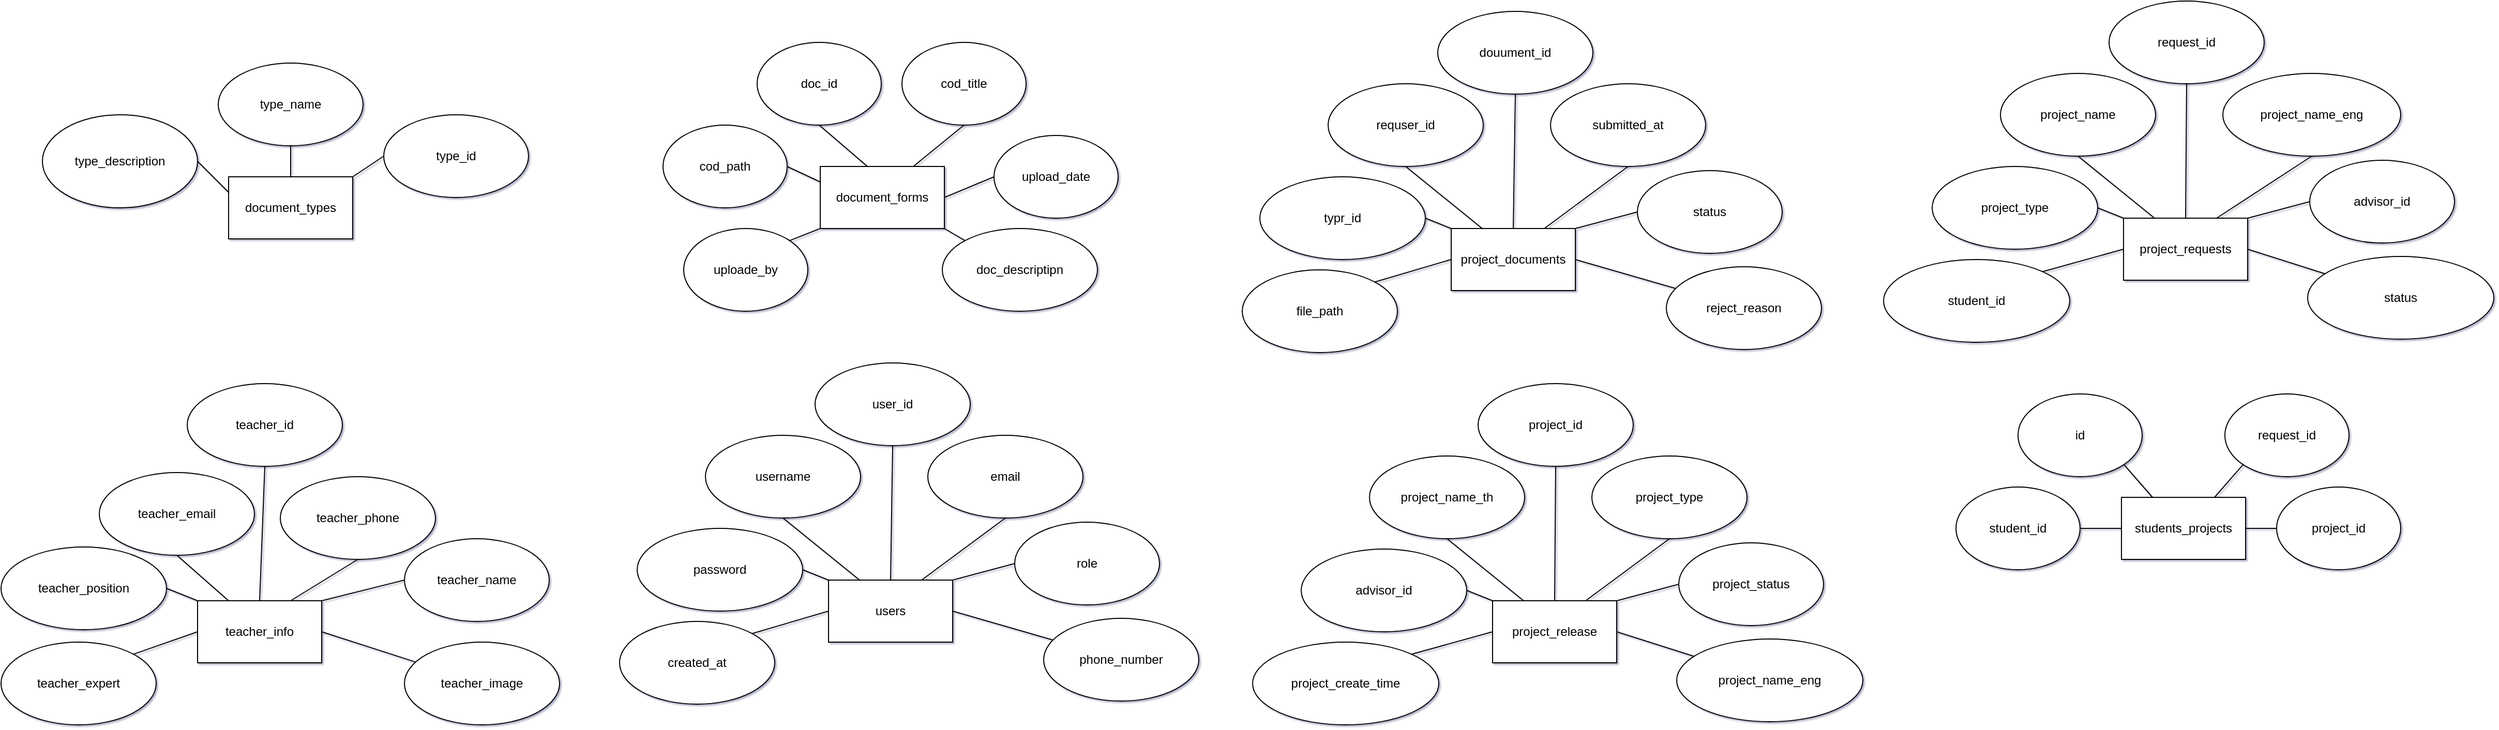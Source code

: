 <mxfile version="25.0.3">
  <diagram id="R2lEEEUBdFMjLlhIrx00" name="Page-1">
    <mxGraphModel dx="1202" dy="408" grid="1" gridSize="10" guides="0" tooltips="1" connect="1" arrows="1" fold="1" page="0" pageScale="1" pageWidth="827" pageHeight="1169" math="0" shadow="1" extFonts="Permanent Marker^https://fonts.googleapis.com/css?family=Permanent+Marker">
      <root>
        <mxCell id="0" />
        <mxCell id="1" parent="0" />
        <mxCell id="ESzOXi0CgvDct79OvY_y-1" value="document_types" style="rounded=0;whiteSpace=wrap;" vertex="1" parent="1">
          <mxGeometry x="-10" y="330" width="120" height="60" as="geometry" />
        </mxCell>
        <mxCell id="ESzOXi0CgvDct79OvY_y-27" value="" style="rounded=0;orthogonalLoop=1;jettySize=auto;exitX=1;exitY=0.5;exitDx=0;exitDy=0;endArrow=none;endFill=0;" edge="1" parent="1" source="ESzOXi0CgvDct79OvY_y-2" target="ESzOXi0CgvDct79OvY_y-18">
          <mxGeometry relative="1" as="geometry" />
        </mxCell>
        <mxCell id="ESzOXi0CgvDct79OvY_y-2" value="teacher_info" style="rounded=0;whiteSpace=wrap;" vertex="1" parent="1">
          <mxGeometry x="-40" y="740" width="120" height="60" as="geometry" />
        </mxCell>
        <mxCell id="ESzOXi0CgvDct79OvY_y-8" value="students_projects" style="rounded=0;whiteSpace=wrap;" vertex="1" parent="1">
          <mxGeometry x="1820" y="640" width="120" height="60" as="geometry" />
        </mxCell>
        <mxCell id="ESzOXi0CgvDct79OvY_y-30" value="" style="rounded=0;orthogonalLoop=1;jettySize=auto;exitX=0;exitY=0.5;exitDx=0;exitDy=0;entryX=1;entryY=0;entryDx=0;entryDy=0;endArrow=none;endFill=0;" edge="1" parent="1" source="ESzOXi0CgvDct79OvY_y-9" target="ESzOXi0CgvDct79OvY_y-1">
          <mxGeometry relative="1" as="geometry" />
        </mxCell>
        <mxCell id="ESzOXi0CgvDct79OvY_y-9" value="type_id" style="ellipse;whiteSpace=wrap;" vertex="1" parent="1">
          <mxGeometry x="140" y="270" width="140" height="80" as="geometry" />
        </mxCell>
        <mxCell id="ESzOXi0CgvDct79OvY_y-29" value="" style="rounded=0;orthogonalLoop=1;jettySize=auto;exitX=0.5;exitY=1;exitDx=0;exitDy=0;entryX=0.5;entryY=0;entryDx=0;entryDy=0;endArrow=none;endFill=0;" edge="1" parent="1" source="ESzOXi0CgvDct79OvY_y-10" target="ESzOXi0CgvDct79OvY_y-1">
          <mxGeometry relative="1" as="geometry" />
        </mxCell>
        <mxCell id="ESzOXi0CgvDct79OvY_y-10" value="type_name" style="ellipse;whiteSpace=wrap;" vertex="1" parent="1">
          <mxGeometry x="-20" y="220" width="140" height="80" as="geometry" />
        </mxCell>
        <mxCell id="ESzOXi0CgvDct79OvY_y-15" value="" style="rounded=0;orthogonalLoop=1;jettySize=auto;exitX=1;exitY=0.5;exitDx=0;exitDy=0;entryX=0;entryY=0.25;entryDx=0;entryDy=0;endArrow=none;endFill=0;" edge="1" parent="1" source="ESzOXi0CgvDct79OvY_y-11" target="ESzOXi0CgvDct79OvY_y-1">
          <mxGeometry relative="1" as="geometry" />
        </mxCell>
        <mxCell id="ESzOXi0CgvDct79OvY_y-11" value="type_description" style="ellipse;whiteSpace=wrap;" vertex="1" parent="1">
          <mxGeometry x="-190" y="270" width="150" height="90" as="geometry" />
        </mxCell>
        <mxCell id="ESzOXi0CgvDct79OvY_y-31" value="" style="rounded=0;orthogonalLoop=1;jettySize=auto;exitX=0.5;exitY=1;exitDx=0;exitDy=0;entryX=0.75;entryY=0;entryDx=0;entryDy=0;endArrow=none;endFill=0;" edge="1" parent="1" source="ESzOXi0CgvDct79OvY_y-12" target="ESzOXi0CgvDct79OvY_y-2">
          <mxGeometry relative="1" as="geometry" />
        </mxCell>
        <mxCell id="ESzOXi0CgvDct79OvY_y-12" value="teacher_phone" style="ellipse;whiteSpace=wrap;" vertex="1" parent="1">
          <mxGeometry x="40" y="620" width="150" height="80" as="geometry" />
        </mxCell>
        <mxCell id="ESzOXi0CgvDct79OvY_y-32" value="" style="rounded=0;orthogonalLoop=1;jettySize=auto;exitX=0.5;exitY=1;exitDx=0;exitDy=0;entryX=0.25;entryY=0;entryDx=0;entryDy=0;endArrow=none;endFill=0;" edge="1" parent="1" source="ESzOXi0CgvDct79OvY_y-16" target="ESzOXi0CgvDct79OvY_y-2">
          <mxGeometry relative="1" as="geometry" />
        </mxCell>
        <mxCell id="ESzOXi0CgvDct79OvY_y-16" value="teacher_email" style="ellipse;whiteSpace=wrap;" vertex="1" parent="1">
          <mxGeometry x="-135" y="616" width="150" height="80" as="geometry" />
        </mxCell>
        <mxCell id="ESzOXi0CgvDct79OvY_y-25" value="" style="rounded=0;orthogonalLoop=1;jettySize=auto;exitX=0;exitY=0.5;exitDx=0;exitDy=0;entryX=1;entryY=0;entryDx=0;entryDy=0;endArrow=none;endFill=0;" edge="1" parent="1" source="ESzOXi0CgvDct79OvY_y-17" target="ESzOXi0CgvDct79OvY_y-2">
          <mxGeometry relative="1" as="geometry" />
        </mxCell>
        <mxCell id="ESzOXi0CgvDct79OvY_y-17" value="teacher_name" style="ellipse;whiteSpace=wrap;" vertex="1" parent="1">
          <mxGeometry x="160" y="680" width="140" height="80" as="geometry" />
        </mxCell>
        <mxCell id="ESzOXi0CgvDct79OvY_y-18" value="teacher_image" style="ellipse;whiteSpace=wrap;" vertex="1" parent="1">
          <mxGeometry x="160" y="780" width="150" height="80" as="geometry" />
        </mxCell>
        <mxCell id="ESzOXi0CgvDct79OvY_y-23" value="" style="rounded=0;orthogonalLoop=1;jettySize=auto;exitX=1;exitY=0.5;exitDx=0;exitDy=0;entryX=0;entryY=0;entryDx=0;entryDy=0;endArrow=none;endFill=0;" edge="1" parent="1" source="ESzOXi0CgvDct79OvY_y-19" target="ESzOXi0CgvDct79OvY_y-2">
          <mxGeometry relative="1" as="geometry" />
        </mxCell>
        <mxCell id="ESzOXi0CgvDct79OvY_y-19" value="teacher_position" style="ellipse;whiteSpace=wrap;" vertex="1" parent="1">
          <mxGeometry x="-230" y="688" width="160" height="80" as="geometry" />
        </mxCell>
        <mxCell id="ESzOXi0CgvDct79OvY_y-26" value="" style="rounded=0;orthogonalLoop=1;jettySize=auto;exitX=1;exitY=0;exitDx=0;exitDy=0;entryX=0;entryY=0.5;entryDx=0;entryDy=0;endArrow=none;endFill=0;" edge="1" parent="1" source="ESzOXi0CgvDct79OvY_y-20" target="ESzOXi0CgvDct79OvY_y-2">
          <mxGeometry relative="1" as="geometry" />
        </mxCell>
        <mxCell id="ESzOXi0CgvDct79OvY_y-20" value="teacher_expert" style="ellipse;whiteSpace=wrap;" vertex="1" parent="1">
          <mxGeometry x="-230" y="780" width="150" height="80" as="geometry" />
        </mxCell>
        <mxCell id="ESzOXi0CgvDct79OvY_y-28" value="" style="rounded=0;orthogonalLoop=1;jettySize=auto;exitX=0.5;exitY=1;exitDx=0;exitDy=0;entryX=0.5;entryY=0;entryDx=0;entryDy=0;endArrow=none;endFill=0;" edge="1" parent="1" source="ESzOXi0CgvDct79OvY_y-21" target="ESzOXi0CgvDct79OvY_y-2">
          <mxGeometry relative="1" as="geometry" />
        </mxCell>
        <mxCell id="ESzOXi0CgvDct79OvY_y-21" value="teacher_id" style="ellipse;whiteSpace=wrap;" vertex="1" parent="1">
          <mxGeometry x="-50" y="530" width="150" height="80" as="geometry" />
        </mxCell>
        <mxCell id="ESzOXi0CgvDct79OvY_y-34" value="" style="rounded=0;orthogonalLoop=1;jettySize=auto;exitX=1;exitY=0.5;exitDx=0;exitDy=0;endArrow=none;endFill=0;" edge="1" parent="1" source="ESzOXi0CgvDct79OvY_y-35" target="ESzOXi0CgvDct79OvY_y-42">
          <mxGeometry relative="1" as="geometry" />
        </mxCell>
        <mxCell id="ESzOXi0CgvDct79OvY_y-35" value="users" style="rounded=0;whiteSpace=wrap;" vertex="1" parent="1">
          <mxGeometry x="570" y="720" width="120" height="60" as="geometry" />
        </mxCell>
        <mxCell id="ESzOXi0CgvDct79OvY_y-36" value="" style="rounded=0;orthogonalLoop=1;jettySize=auto;exitX=0.5;exitY=1;exitDx=0;exitDy=0;entryX=0.75;entryY=0;entryDx=0;entryDy=0;endArrow=none;endFill=0;" edge="1" parent="1" source="ESzOXi0CgvDct79OvY_y-37" target="ESzOXi0CgvDct79OvY_y-35">
          <mxGeometry relative="1" as="geometry" />
        </mxCell>
        <mxCell id="ESzOXi0CgvDct79OvY_y-37" value="email" style="ellipse;whiteSpace=wrap;" vertex="1" parent="1">
          <mxGeometry x="666" y="580" width="150" height="80" as="geometry" />
        </mxCell>
        <mxCell id="ESzOXi0CgvDct79OvY_y-38" value="" style="rounded=0;orthogonalLoop=1;jettySize=auto;exitX=0.5;exitY=1;exitDx=0;exitDy=0;entryX=0.25;entryY=0;entryDx=0;entryDy=0;endArrow=none;endFill=0;" edge="1" parent="1" source="ESzOXi0CgvDct79OvY_y-39" target="ESzOXi0CgvDct79OvY_y-35">
          <mxGeometry relative="1" as="geometry" />
        </mxCell>
        <mxCell id="ESzOXi0CgvDct79OvY_y-39" value="username" style="ellipse;whiteSpace=wrap;" vertex="1" parent="1">
          <mxGeometry x="451" y="580" width="150" height="80" as="geometry" />
        </mxCell>
        <mxCell id="ESzOXi0CgvDct79OvY_y-40" value="" style="rounded=0;orthogonalLoop=1;jettySize=auto;exitX=0;exitY=0.5;exitDx=0;exitDy=0;entryX=1;entryY=0;entryDx=0;entryDy=0;endArrow=none;endFill=0;" edge="1" parent="1" source="ESzOXi0CgvDct79OvY_y-41" target="ESzOXi0CgvDct79OvY_y-35">
          <mxGeometry relative="1" as="geometry" />
        </mxCell>
        <mxCell id="ESzOXi0CgvDct79OvY_y-41" value="role" style="ellipse;whiteSpace=wrap;" vertex="1" parent="1">
          <mxGeometry x="750" y="664" width="140" height="80" as="geometry" />
        </mxCell>
        <mxCell id="ESzOXi0CgvDct79OvY_y-42" value="phone_number" style="ellipse;whiteSpace=wrap;" vertex="1" parent="1">
          <mxGeometry x="778" y="757" width="150" height="80" as="geometry" />
        </mxCell>
        <mxCell id="ESzOXi0CgvDct79OvY_y-43" value="" style="rounded=0;orthogonalLoop=1;jettySize=auto;exitX=1;exitY=0.5;exitDx=0;exitDy=0;entryX=0;entryY=0;entryDx=0;entryDy=0;endArrow=none;endFill=0;" edge="1" parent="1" source="ESzOXi0CgvDct79OvY_y-44" target="ESzOXi0CgvDct79OvY_y-35">
          <mxGeometry relative="1" as="geometry" />
        </mxCell>
        <mxCell id="ESzOXi0CgvDct79OvY_y-44" value="password" style="ellipse;whiteSpace=wrap;" vertex="1" parent="1">
          <mxGeometry x="385" y="670" width="160" height="80" as="geometry" />
        </mxCell>
        <mxCell id="ESzOXi0CgvDct79OvY_y-45" value="" style="rounded=0;orthogonalLoop=1;jettySize=auto;exitX=1;exitY=0;exitDx=0;exitDy=0;entryX=0;entryY=0.5;entryDx=0;entryDy=0;endArrow=none;endFill=0;" edge="1" parent="1" source="ESzOXi0CgvDct79OvY_y-46" target="ESzOXi0CgvDct79OvY_y-35">
          <mxGeometry relative="1" as="geometry" />
        </mxCell>
        <mxCell id="ESzOXi0CgvDct79OvY_y-46" value="created_at" style="ellipse;whiteSpace=wrap;" vertex="1" parent="1">
          <mxGeometry x="368" y="760" width="150" height="80" as="geometry" />
        </mxCell>
        <mxCell id="ESzOXi0CgvDct79OvY_y-47" value="" style="rounded=0;orthogonalLoop=1;jettySize=auto;exitX=0.5;exitY=1;exitDx=0;exitDy=0;entryX=0.5;entryY=0;entryDx=0;entryDy=0;endArrow=none;endFill=0;" edge="1" parent="1" source="ESzOXi0CgvDct79OvY_y-48" target="ESzOXi0CgvDct79OvY_y-35">
          <mxGeometry relative="1" as="geometry" />
        </mxCell>
        <mxCell id="ESzOXi0CgvDct79OvY_y-48" value="user_id" style="ellipse;whiteSpace=wrap;" vertex="1" parent="1">
          <mxGeometry x="557" y="510" width="150" height="80" as="geometry" />
        </mxCell>
        <mxCell id="ESzOXi0CgvDct79OvY_y-51" value="document_forms" style="rounded=0;whiteSpace=wrap;" vertex="1" parent="1">
          <mxGeometry x="562" y="320" width="120" height="60" as="geometry" />
        </mxCell>
        <mxCell id="ESzOXi0CgvDct79OvY_y-66" value="" style="rounded=0;orthogonalLoop=1;jettySize=auto;exitX=0.5;exitY=1;exitDx=0;exitDy=0;entryX=0.75;entryY=0;entryDx=0;entryDy=0;endArrow=none;endFill=0;" edge="1" parent="1" source="ESzOXi0CgvDct79OvY_y-53" target="ESzOXi0CgvDct79OvY_y-51">
          <mxGeometry relative="1" as="geometry" />
        </mxCell>
        <mxCell id="ESzOXi0CgvDct79OvY_y-53" value="cod_title" style="ellipse;whiteSpace=wrap;" vertex="1" parent="1">
          <mxGeometry x="641" y="200" width="120" height="80" as="geometry" />
        </mxCell>
        <mxCell id="ESzOXi0CgvDct79OvY_y-69" value="" style="rounded=0;orthogonalLoop=1;jettySize=auto;exitX=1;exitY=0;exitDx=0;exitDy=0;entryX=0;entryY=1;entryDx=0;entryDy=0;endArrow=none;endFill=0;" edge="1" parent="1" source="ESzOXi0CgvDct79OvY_y-55" target="ESzOXi0CgvDct79OvY_y-51">
          <mxGeometry relative="1" as="geometry" />
        </mxCell>
        <mxCell id="ESzOXi0CgvDct79OvY_y-55" value="uploade_by" style="ellipse;whiteSpace=wrap;" vertex="1" parent="1">
          <mxGeometry x="430" y="380" width="120" height="80" as="geometry" />
        </mxCell>
        <mxCell id="ESzOXi0CgvDct79OvY_y-70" value="" style="rounded=0;orthogonalLoop=1;jettySize=auto;exitX=0;exitY=0;exitDx=0;exitDy=0;entryX=1;entryY=1;entryDx=0;entryDy=0;endArrow=none;endFill=0;" edge="1" parent="1" source="ESzOXi0CgvDct79OvY_y-57" target="ESzOXi0CgvDct79OvY_y-51">
          <mxGeometry relative="1" as="geometry" />
        </mxCell>
        <mxCell id="ESzOXi0CgvDct79OvY_y-57" value="doc_descriptipn" style="ellipse;whiteSpace=wrap;" vertex="1" parent="1">
          <mxGeometry x="680" y="380" width="150" height="80" as="geometry" />
        </mxCell>
        <mxCell id="ESzOXi0CgvDct79OvY_y-67" value="" style="rounded=0;orthogonalLoop=1;jettySize=auto;exitX=1;exitY=0.5;exitDx=0;exitDy=0;entryX=0;entryY=0.25;entryDx=0;entryDy=0;endArrow=none;endFill=0;" edge="1" parent="1" source="ESzOXi0CgvDct79OvY_y-58" target="ESzOXi0CgvDct79OvY_y-51">
          <mxGeometry relative="1" as="geometry" />
        </mxCell>
        <mxCell id="ESzOXi0CgvDct79OvY_y-58" value="cod_path" style="ellipse;whiteSpace=wrap;" vertex="1" parent="1">
          <mxGeometry x="410" y="280" width="120" height="80" as="geometry" />
        </mxCell>
        <mxCell id="ESzOXi0CgvDct79OvY_y-68" value="" style="rounded=0;orthogonalLoop=1;jettySize=auto;exitX=0;exitY=0.5;exitDx=0;exitDy=0;entryX=1;entryY=0.5;entryDx=0;entryDy=0;endArrow=none;endFill=0;" edge="1" parent="1" source="ESzOXi0CgvDct79OvY_y-60" target="ESzOXi0CgvDct79OvY_y-51">
          <mxGeometry relative="1" as="geometry" />
        </mxCell>
        <mxCell id="ESzOXi0CgvDct79OvY_y-60" value="upload_date" style="ellipse;whiteSpace=wrap;" vertex="1" parent="1">
          <mxGeometry x="730" y="290" width="120" height="80" as="geometry" />
        </mxCell>
        <mxCell id="ESzOXi0CgvDct79OvY_y-64" value="doc_id" style="ellipse;whiteSpace=wrap;" vertex="1" parent="1">
          <mxGeometry x="501" y="200" width="120" height="80" as="geometry" />
        </mxCell>
        <mxCell id="ESzOXi0CgvDct79OvY_y-65" value="" style="rounded=0;orthogonalLoop=1;jettySize=auto;exitX=0.5;exitY=1;exitDx=0;exitDy=0;entryX=0.38;entryY=0;entryDx=0;entryDy=0;entryPerimeter=0;endArrow=none;endFill=0;" edge="1" parent="1" source="ESzOXi0CgvDct79OvY_y-64" target="ESzOXi0CgvDct79OvY_y-51">
          <mxGeometry relative="1" as="geometry" />
        </mxCell>
        <mxCell id="ESzOXi0CgvDct79OvY_y-71" value="" style="rounded=0;orthogonalLoop=1;jettySize=auto;exitX=1;exitY=0.5;exitDx=0;exitDy=0;endArrow=none;endFill=0;" edge="1" parent="1" source="ESzOXi0CgvDct79OvY_y-72" target="ESzOXi0CgvDct79OvY_y-79">
          <mxGeometry relative="1" as="geometry" />
        </mxCell>
        <mxCell id="ESzOXi0CgvDct79OvY_y-72" value="project_documents" style="rounded=0;whiteSpace=wrap;" vertex="1" parent="1">
          <mxGeometry x="1172" y="380" width="120" height="60" as="geometry" />
        </mxCell>
        <mxCell id="ESzOXi0CgvDct79OvY_y-73" value="" style="rounded=0;orthogonalLoop=1;jettySize=auto;exitX=0.5;exitY=1;exitDx=0;exitDy=0;entryX=0.75;entryY=0;entryDx=0;entryDy=0;endArrow=none;endFill=0;" edge="1" parent="1" source="ESzOXi0CgvDct79OvY_y-74" target="ESzOXi0CgvDct79OvY_y-72">
          <mxGeometry relative="1" as="geometry" />
        </mxCell>
        <mxCell id="ESzOXi0CgvDct79OvY_y-74" value="submitted_at" style="ellipse;whiteSpace=wrap;" vertex="1" parent="1">
          <mxGeometry x="1268" y="240" width="150" height="80" as="geometry" />
        </mxCell>
        <mxCell id="ESzOXi0CgvDct79OvY_y-75" value="" style="rounded=0;orthogonalLoop=1;jettySize=auto;exitX=0.5;exitY=1;exitDx=0;exitDy=0;entryX=0.25;entryY=0;entryDx=0;entryDy=0;endArrow=none;endFill=0;" edge="1" parent="1" source="ESzOXi0CgvDct79OvY_y-76" target="ESzOXi0CgvDct79OvY_y-72">
          <mxGeometry relative="1" as="geometry" />
        </mxCell>
        <mxCell id="ESzOXi0CgvDct79OvY_y-76" value="requser_id" style="ellipse;whiteSpace=wrap;" vertex="1" parent="1">
          <mxGeometry x="1053" y="240" width="150" height="80" as="geometry" />
        </mxCell>
        <mxCell id="ESzOXi0CgvDct79OvY_y-77" value="" style="rounded=0;orthogonalLoop=1;jettySize=auto;exitX=0;exitY=0.5;exitDx=0;exitDy=0;entryX=1;entryY=0;entryDx=0;entryDy=0;endArrow=none;endFill=0;" edge="1" parent="1" source="ESzOXi0CgvDct79OvY_y-78" target="ESzOXi0CgvDct79OvY_y-72">
          <mxGeometry relative="1" as="geometry" />
        </mxCell>
        <mxCell id="ESzOXi0CgvDct79OvY_y-78" value="status" style="ellipse;whiteSpace=wrap;" vertex="1" parent="1">
          <mxGeometry x="1352" y="324" width="140" height="80" as="geometry" />
        </mxCell>
        <mxCell id="ESzOXi0CgvDct79OvY_y-79" value="reject_reason" style="ellipse;whiteSpace=wrap;" vertex="1" parent="1">
          <mxGeometry x="1380" y="417" width="150" height="80" as="geometry" />
        </mxCell>
        <mxCell id="ESzOXi0CgvDct79OvY_y-80" value="" style="rounded=0;orthogonalLoop=1;jettySize=auto;exitX=1;exitY=0.5;exitDx=0;exitDy=0;entryX=0;entryY=0;entryDx=0;entryDy=0;endArrow=none;endFill=0;" edge="1" parent="1" source="ESzOXi0CgvDct79OvY_y-81" target="ESzOXi0CgvDct79OvY_y-72">
          <mxGeometry relative="1" as="geometry" />
        </mxCell>
        <mxCell id="ESzOXi0CgvDct79OvY_y-81" value="typr_id" style="ellipse;whiteSpace=wrap;" vertex="1" parent="1">
          <mxGeometry x="987" y="330" width="160" height="80" as="geometry" />
        </mxCell>
        <mxCell id="ESzOXi0CgvDct79OvY_y-82" value="" style="rounded=0;orthogonalLoop=1;jettySize=auto;exitX=1;exitY=0;exitDx=0;exitDy=0;entryX=0;entryY=0.5;entryDx=0;entryDy=0;endArrow=none;endFill=0;" edge="1" parent="1" source="ESzOXi0CgvDct79OvY_y-83" target="ESzOXi0CgvDct79OvY_y-72">
          <mxGeometry relative="1" as="geometry" />
        </mxCell>
        <mxCell id="ESzOXi0CgvDct79OvY_y-83" value="file_path" style="ellipse;whiteSpace=wrap;" vertex="1" parent="1">
          <mxGeometry x="970" y="420" width="150" height="80" as="geometry" />
        </mxCell>
        <mxCell id="ESzOXi0CgvDct79OvY_y-84" value="" style="rounded=0;orthogonalLoop=1;jettySize=auto;exitX=0.5;exitY=1;exitDx=0;exitDy=0;entryX=0.5;entryY=0;entryDx=0;entryDy=0;endArrow=none;endFill=0;" edge="1" parent="1" source="ESzOXi0CgvDct79OvY_y-85" target="ESzOXi0CgvDct79OvY_y-72">
          <mxGeometry relative="1" as="geometry" />
        </mxCell>
        <mxCell id="ESzOXi0CgvDct79OvY_y-85" value="douument_id" style="ellipse;whiteSpace=wrap;" vertex="1" parent="1">
          <mxGeometry x="1159" y="170" width="150" height="80" as="geometry" />
        </mxCell>
        <mxCell id="ESzOXi0CgvDct79OvY_y-86" value="" style="rounded=0;orthogonalLoop=1;jettySize=auto;exitX=1;exitY=0.5;exitDx=0;exitDy=0;endArrow=none;endFill=0;" edge="1" parent="1" source="ESzOXi0CgvDct79OvY_y-87" target="ESzOXi0CgvDct79OvY_y-94">
          <mxGeometry relative="1" as="geometry" />
        </mxCell>
        <mxCell id="ESzOXi0CgvDct79OvY_y-87" value="project_release" style="rounded=0;whiteSpace=wrap;" vertex="1" parent="1">
          <mxGeometry x="1212" y="740" width="120" height="60" as="geometry" />
        </mxCell>
        <mxCell id="ESzOXi0CgvDct79OvY_y-88" value="" style="rounded=0;orthogonalLoop=1;jettySize=auto;exitX=0.5;exitY=1;exitDx=0;exitDy=0;entryX=0.75;entryY=0;entryDx=0;entryDy=0;endArrow=none;endFill=0;" edge="1" parent="1" source="ESzOXi0CgvDct79OvY_y-89" target="ESzOXi0CgvDct79OvY_y-87">
          <mxGeometry relative="1" as="geometry" />
        </mxCell>
        <mxCell id="ESzOXi0CgvDct79OvY_y-89" value="project_type" style="ellipse;whiteSpace=wrap;" vertex="1" parent="1">
          <mxGeometry x="1308" y="600" width="150" height="80" as="geometry" />
        </mxCell>
        <mxCell id="ESzOXi0CgvDct79OvY_y-90" value="" style="rounded=0;orthogonalLoop=1;jettySize=auto;exitX=0.5;exitY=1;exitDx=0;exitDy=0;entryX=0.25;entryY=0;entryDx=0;entryDy=0;endArrow=none;endFill=0;" edge="1" parent="1" source="ESzOXi0CgvDct79OvY_y-91" target="ESzOXi0CgvDct79OvY_y-87">
          <mxGeometry relative="1" as="geometry" />
        </mxCell>
        <mxCell id="ESzOXi0CgvDct79OvY_y-91" value="project_name_th" style="ellipse;whiteSpace=wrap;" vertex="1" parent="1">
          <mxGeometry x="1093" y="600" width="150" height="80" as="geometry" />
        </mxCell>
        <mxCell id="ESzOXi0CgvDct79OvY_y-92" value="" style="rounded=0;orthogonalLoop=1;jettySize=auto;exitX=0;exitY=0.5;exitDx=0;exitDy=0;entryX=1;entryY=0;entryDx=0;entryDy=0;endArrow=none;endFill=0;" edge="1" parent="1" source="ESzOXi0CgvDct79OvY_y-93" target="ESzOXi0CgvDct79OvY_y-87">
          <mxGeometry relative="1" as="geometry" />
        </mxCell>
        <mxCell id="ESzOXi0CgvDct79OvY_y-93" value="project_status" style="ellipse;whiteSpace=wrap;" vertex="1" parent="1">
          <mxGeometry x="1392" y="684" width="140" height="80" as="geometry" />
        </mxCell>
        <mxCell id="ESzOXi0CgvDct79OvY_y-94" value="project_name_eng" style="ellipse;whiteSpace=wrap;" vertex="1" parent="1">
          <mxGeometry x="1390" y="777" width="180" height="80" as="geometry" />
        </mxCell>
        <mxCell id="ESzOXi0CgvDct79OvY_y-95" value="" style="rounded=0;orthogonalLoop=1;jettySize=auto;exitX=1;exitY=0.5;exitDx=0;exitDy=0;entryX=0;entryY=0;entryDx=0;entryDy=0;endArrow=none;endFill=0;" edge="1" parent="1" source="ESzOXi0CgvDct79OvY_y-96" target="ESzOXi0CgvDct79OvY_y-87">
          <mxGeometry relative="1" as="geometry" />
        </mxCell>
        <mxCell id="ESzOXi0CgvDct79OvY_y-96" value="advisor_id" style="ellipse;whiteSpace=wrap;" vertex="1" parent="1">
          <mxGeometry x="1027" y="690" width="160" height="80" as="geometry" />
        </mxCell>
        <mxCell id="ESzOXi0CgvDct79OvY_y-97" value="" style="rounded=0;orthogonalLoop=1;jettySize=auto;exitX=1;exitY=0;exitDx=0;exitDy=0;entryX=0;entryY=0.5;entryDx=0;entryDy=0;endArrow=none;endFill=0;" edge="1" parent="1" source="ESzOXi0CgvDct79OvY_y-98" target="ESzOXi0CgvDct79OvY_y-87">
          <mxGeometry relative="1" as="geometry" />
        </mxCell>
        <mxCell id="ESzOXi0CgvDct79OvY_y-98" value="project_create_time" style="ellipse;whiteSpace=wrap;" vertex="1" parent="1">
          <mxGeometry x="980" y="780" width="180" height="80" as="geometry" />
        </mxCell>
        <mxCell id="ESzOXi0CgvDct79OvY_y-99" value="" style="rounded=0;orthogonalLoop=1;jettySize=auto;exitX=0.5;exitY=1;exitDx=0;exitDy=0;entryX=0.5;entryY=0;entryDx=0;entryDy=0;endArrow=none;endFill=0;" edge="1" parent="1" source="ESzOXi0CgvDct79OvY_y-100" target="ESzOXi0CgvDct79OvY_y-87">
          <mxGeometry relative="1" as="geometry" />
        </mxCell>
        <mxCell id="ESzOXi0CgvDct79OvY_y-100" value="project_id" style="ellipse;whiteSpace=wrap;" vertex="1" parent="1">
          <mxGeometry x="1198" y="530" width="150" height="80" as="geometry" />
        </mxCell>
        <mxCell id="ESzOXi0CgvDct79OvY_y-102" value="" style="rounded=0;orthogonalLoop=1;jettySize=auto;exitX=1;exitY=0.5;exitDx=0;exitDy=0;endArrow=none;endFill=0;" edge="1" parent="1" source="ESzOXi0CgvDct79OvY_y-103" target="ESzOXi0CgvDct79OvY_y-110">
          <mxGeometry relative="1" as="geometry" />
        </mxCell>
        <mxCell id="ESzOXi0CgvDct79OvY_y-103" value="project_requests" style="rounded=0;whiteSpace=wrap;" vertex="1" parent="1">
          <mxGeometry x="1822" y="370" width="120" height="60" as="geometry" />
        </mxCell>
        <mxCell id="ESzOXi0CgvDct79OvY_y-104" value="" style="rounded=0;orthogonalLoop=1;jettySize=auto;exitX=0.5;exitY=1;exitDx=0;exitDy=0;entryX=0.75;entryY=0;entryDx=0;entryDy=0;endArrow=none;endFill=0;" edge="1" parent="1" source="ESzOXi0CgvDct79OvY_y-105" target="ESzOXi0CgvDct79OvY_y-103">
          <mxGeometry relative="1" as="geometry" />
        </mxCell>
        <mxCell id="ESzOXi0CgvDct79OvY_y-105" value="project_name_eng" style="ellipse;whiteSpace=wrap;" vertex="1" parent="1">
          <mxGeometry x="1918" y="230" width="172" height="80" as="geometry" />
        </mxCell>
        <mxCell id="ESzOXi0CgvDct79OvY_y-106" value="" style="rounded=0;orthogonalLoop=1;jettySize=auto;exitX=0.5;exitY=1;exitDx=0;exitDy=0;entryX=0.25;entryY=0;entryDx=0;entryDy=0;endArrow=none;endFill=0;" edge="1" parent="1" source="ESzOXi0CgvDct79OvY_y-107" target="ESzOXi0CgvDct79OvY_y-103">
          <mxGeometry relative="1" as="geometry" />
        </mxCell>
        <mxCell id="ESzOXi0CgvDct79OvY_y-107" value="project_name" style="ellipse;whiteSpace=wrap;" vertex="1" parent="1">
          <mxGeometry x="1703" y="230" width="150" height="80" as="geometry" />
        </mxCell>
        <mxCell id="ESzOXi0CgvDct79OvY_y-108" value="" style="rounded=0;orthogonalLoop=1;jettySize=auto;exitX=0;exitY=0.5;exitDx=0;exitDy=0;entryX=1;entryY=0;entryDx=0;entryDy=0;endArrow=none;endFill=0;" edge="1" parent="1" source="ESzOXi0CgvDct79OvY_y-109" target="ESzOXi0CgvDct79OvY_y-103">
          <mxGeometry relative="1" as="geometry" />
        </mxCell>
        <mxCell id="ESzOXi0CgvDct79OvY_y-109" value="advisor_id" style="ellipse;whiteSpace=wrap;" vertex="1" parent="1">
          <mxGeometry x="2002" y="314" width="140" height="80" as="geometry" />
        </mxCell>
        <mxCell id="ESzOXi0CgvDct79OvY_y-110" value="status" style="ellipse;whiteSpace=wrap;" vertex="1" parent="1">
          <mxGeometry x="2000" y="407" width="180" height="80" as="geometry" />
        </mxCell>
        <mxCell id="ESzOXi0CgvDct79OvY_y-111" value="" style="rounded=0;orthogonalLoop=1;jettySize=auto;exitX=1;exitY=0.5;exitDx=0;exitDy=0;entryX=0;entryY=0;entryDx=0;entryDy=0;endArrow=none;endFill=0;" edge="1" parent="1" source="ESzOXi0CgvDct79OvY_y-112" target="ESzOXi0CgvDct79OvY_y-103">
          <mxGeometry relative="1" as="geometry" />
        </mxCell>
        <mxCell id="ESzOXi0CgvDct79OvY_y-112" value="project_type" style="ellipse;whiteSpace=wrap;" vertex="1" parent="1">
          <mxGeometry x="1637" y="320" width="160" height="80" as="geometry" />
        </mxCell>
        <mxCell id="ESzOXi0CgvDct79OvY_y-113" value="" style="rounded=0;orthogonalLoop=1;jettySize=auto;exitX=1;exitY=0;exitDx=0;exitDy=0;entryX=0;entryY=0.5;entryDx=0;entryDy=0;endArrow=none;endFill=0;" edge="1" parent="1" source="ESzOXi0CgvDct79OvY_y-114" target="ESzOXi0CgvDct79OvY_y-103">
          <mxGeometry relative="1" as="geometry" />
        </mxCell>
        <mxCell id="ESzOXi0CgvDct79OvY_y-114" value="student_id" style="ellipse;whiteSpace=wrap;" vertex="1" parent="1">
          <mxGeometry x="1590" y="410" width="180" height="80" as="geometry" />
        </mxCell>
        <mxCell id="ESzOXi0CgvDct79OvY_y-115" value="" style="rounded=0;orthogonalLoop=1;jettySize=auto;exitX=0.5;exitY=1;exitDx=0;exitDy=0;entryX=0.5;entryY=0;entryDx=0;entryDy=0;endArrow=none;endFill=0;" edge="1" parent="1" source="ESzOXi0CgvDct79OvY_y-116" target="ESzOXi0CgvDct79OvY_y-103">
          <mxGeometry relative="1" as="geometry" />
        </mxCell>
        <mxCell id="ESzOXi0CgvDct79OvY_y-116" value="request_id" style="ellipse;whiteSpace=wrap;" vertex="1" parent="1">
          <mxGeometry x="1808" y="160" width="150" height="80" as="geometry" />
        </mxCell>
        <mxCell id="ESzOXi0CgvDct79OvY_y-129" value="" style="rounded=0;orthogonalLoop=1;jettySize=auto;exitX=1;exitY=1;exitDx=0;exitDy=0;entryX=0.25;entryY=0;entryDx=0;entryDy=0;endArrow=none;endFill=0;" edge="1" parent="1" source="ESzOXi0CgvDct79OvY_y-117" target="ESzOXi0CgvDct79OvY_y-8">
          <mxGeometry relative="1" as="geometry" />
        </mxCell>
        <mxCell id="ESzOXi0CgvDct79OvY_y-117" value="id" style="ellipse;whiteSpace=wrap;" vertex="1" parent="1">
          <mxGeometry x="1720" y="540" width="120" height="80" as="geometry" />
        </mxCell>
        <mxCell id="ESzOXi0CgvDct79OvY_y-126" value="" style="rounded=0;orthogonalLoop=1;jettySize=auto;exitX=0;exitY=1;exitDx=0;exitDy=0;entryX=0.75;entryY=0;entryDx=0;entryDy=0;endArrow=none;endFill=0;" edge="1" parent="1" source="ESzOXi0CgvDct79OvY_y-118" target="ESzOXi0CgvDct79OvY_y-8">
          <mxGeometry relative="1" as="geometry" />
        </mxCell>
        <mxCell id="ESzOXi0CgvDct79OvY_y-118" value="request_id" style="ellipse;whiteSpace=wrap;" vertex="1" parent="1">
          <mxGeometry x="1920" y="540" width="120" height="80" as="geometry" />
        </mxCell>
        <mxCell id="ESzOXi0CgvDct79OvY_y-128" value="" style="rounded=0;orthogonalLoop=1;jettySize=auto;exitX=1;exitY=0.5;exitDx=0;exitDy=0;entryX=0;entryY=0.5;entryDx=0;entryDy=0;endArrow=none;endFill=0;" edge="1" parent="1" source="ESzOXi0CgvDct79OvY_y-119" target="ESzOXi0CgvDct79OvY_y-8">
          <mxGeometry relative="1" as="geometry" />
        </mxCell>
        <mxCell id="ESzOXi0CgvDct79OvY_y-119" value="student_id" style="ellipse;whiteSpace=wrap;" vertex="1" parent="1">
          <mxGeometry x="1660" y="630" width="120" height="80" as="geometry" />
        </mxCell>
        <mxCell id="ESzOXi0CgvDct79OvY_y-124" value="" style="rounded=0;orthogonalLoop=1;jettySize=auto;exitX=0;exitY=0.5;exitDx=0;exitDy=0;endArrow=none;endFill=0;" edge="1" parent="1" source="ESzOXi0CgvDct79OvY_y-120" target="ESzOXi0CgvDct79OvY_y-8">
          <mxGeometry relative="1" as="geometry" />
        </mxCell>
        <mxCell id="ESzOXi0CgvDct79OvY_y-120" value="project_id" style="ellipse;whiteSpace=wrap;" vertex="1" parent="1">
          <mxGeometry x="1970" y="630" width="120" height="80" as="geometry" />
        </mxCell>
      </root>
    </mxGraphModel>
  </diagram>
</mxfile>
